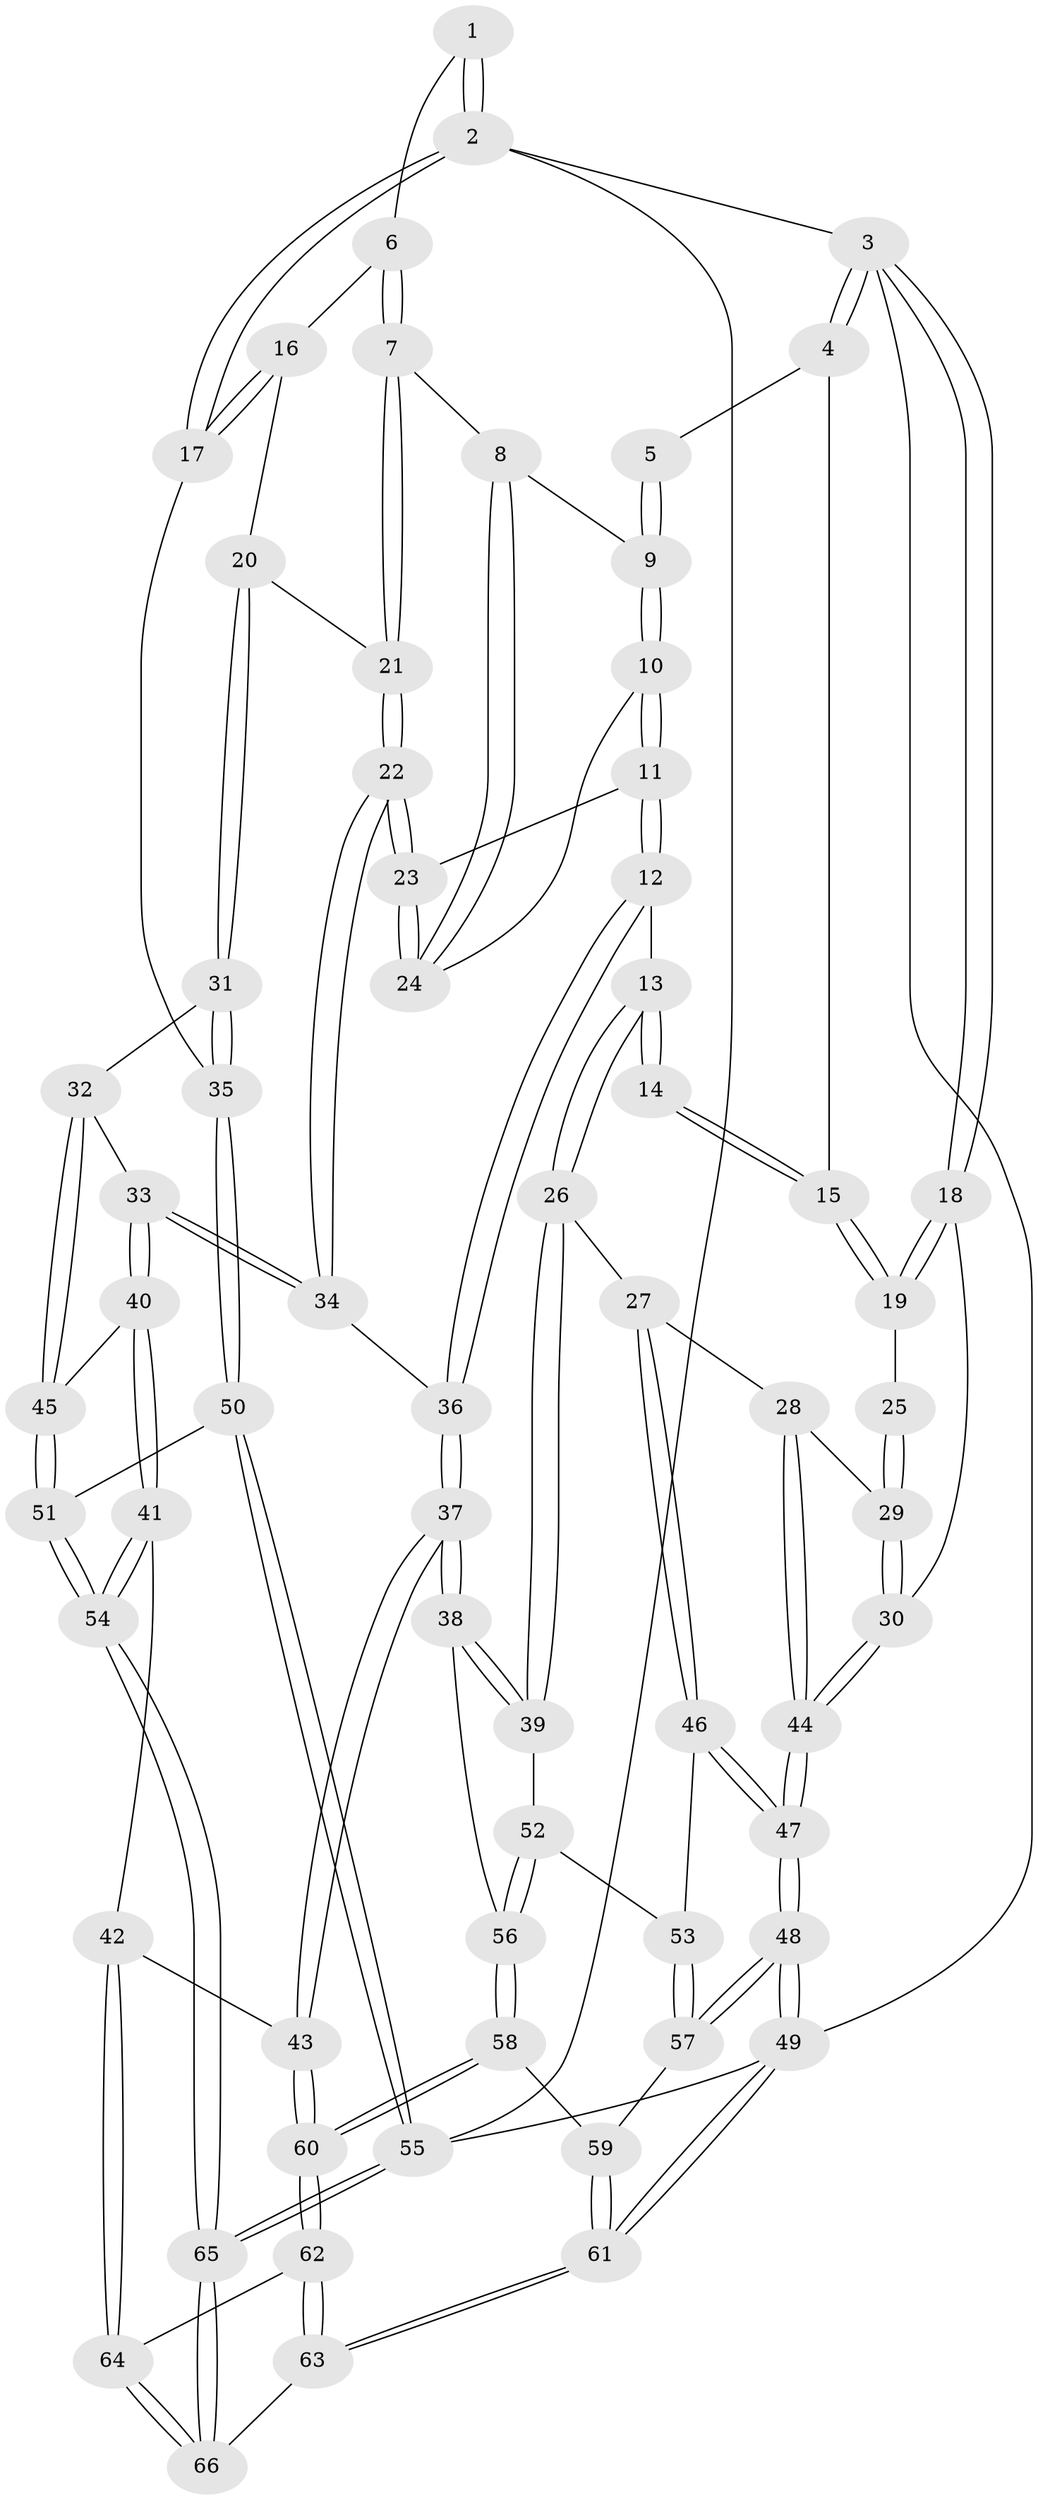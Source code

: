 // Generated by graph-tools (version 1.1) at 2025/11/02/27/25 16:11:53]
// undirected, 66 vertices, 162 edges
graph export_dot {
graph [start="1"]
  node [color=gray90,style=filled];
  1 [pos="+0.6562750449465958+0"];
  2 [pos="+1+0"];
  3 [pos="+0+0"];
  4 [pos="+0.2802117609548884+0"];
  5 [pos="+0.38274665352674275+0"];
  6 [pos="+0.7022777335035918+0.04571888729754642"];
  7 [pos="+0.6572748791238798+0.15804374141362654"];
  8 [pos="+0.6073421765376663+0.20426810270096574"];
  9 [pos="+0.4806000546118951+0.20118452679134569"];
  10 [pos="+0.46333304382891166+0.23346779164409565"];
  11 [pos="+0.3990517835603978+0.3368808247666878"];
  12 [pos="+0.39010578423313164+0.34424128532381115"];
  13 [pos="+0.3399373176754784+0.35919700801282783"];
  14 [pos="+0.19863292478934896+0.18231866263043192"];
  15 [pos="+0.21893730872728176+0.05527769144959121"];
  16 [pos="+0.8375008020591994+0.15516450439528973"];
  17 [pos="+1+0"];
  18 [pos="+0+0.12929012756916697"];
  19 [pos="+0+0.14830865397076942"];
  20 [pos="+0.8263273566536158+0.3164962959362489"];
  21 [pos="+0.8177029052338961+0.31772443356452246"];
  22 [pos="+0.6772739837495003+0.38352325877776117"];
  23 [pos="+0.655843532380147+0.3631641698863431"];
  24 [pos="+0.6525347773773178+0.35436541033513097"];
  25 [pos="+0.1303987077570192+0.22013571509121194"];
  26 [pos="+0.2833967783752863+0.4664457685057496"];
  27 [pos="+0.13487119606610254+0.4737250960381846"];
  28 [pos="+0.11536886873595402+0.4604404305295215"];
  29 [pos="+0.07836354763260067+0.3145360586202644"];
  30 [pos="+0+0.33311674174883577"];
  31 [pos="+1+0.40843090878862814"];
  32 [pos="+0.839846452116762+0.5188819760095036"];
  33 [pos="+0.6664707289363516+0.4552125006505348"];
  34 [pos="+0.6632369656223642+0.4454980714817234"];
  35 [pos="+1+0.41703653390434237"];
  36 [pos="+0.525346512411755+0.47384903481889606"];
  37 [pos="+0.4576706214978205+0.7022467912658816"];
  38 [pos="+0.37855136878829126+0.6605893752629171"];
  39 [pos="+0.3348061139210398+0.6024208845900499"];
  40 [pos="+0.6663222473309361+0.5011857864112814"];
  41 [pos="+0.5840507275307959+0.744838823195808"];
  42 [pos="+0.5471065006144099+0.7499281123325025"];
  43 [pos="+0.4665663516747545+0.7110682720822568"];
  44 [pos="+0+0.46597188796162287"];
  45 [pos="+0.7992658555767634+0.5980552629979543"];
  46 [pos="+0.06857514266382062+0.6532053942484429"];
  47 [pos="+0+0.6594381330336154"];
  48 [pos="+0+1"];
  49 [pos="+0+1"];
  50 [pos="+1+0.6998985959588049"];
  51 [pos="+0.7914668983360574+0.7528747287896812"];
  52 [pos="+0.11991399679907687+0.6660467039321121"];
  53 [pos="+0.08000276442232213+0.6639236599595731"];
  54 [pos="+0.7422864412846114+0.7850153142333698"];
  55 [pos="+1+1"];
  56 [pos="+0.24183933194030957+0.754289416727365"];
  57 [pos="+0.09714298351778997+0.753051972722082"];
  58 [pos="+0.18600817985146983+0.8351919385332245"];
  59 [pos="+0.17547740637890905+0.836707983727177"];
  60 [pos="+0.2924195281448036+0.9157098228550236"];
  61 [pos="+0+1"];
  62 [pos="+0.2941447240333583+0.92614911955859"];
  63 [pos="+0.2295731063039643+1"];
  64 [pos="+0.503463337401515+0.9617904686725471"];
  65 [pos="+0.8777688761754636+1"];
  66 [pos="+0.5239501468497563+1"];
  1 -- 2;
  1 -- 2;
  1 -- 6;
  2 -- 3;
  2 -- 17;
  2 -- 17;
  2 -- 55;
  3 -- 4;
  3 -- 4;
  3 -- 18;
  3 -- 18;
  3 -- 49;
  4 -- 5;
  4 -- 15;
  5 -- 9;
  5 -- 9;
  6 -- 7;
  6 -- 7;
  6 -- 16;
  7 -- 8;
  7 -- 21;
  7 -- 21;
  8 -- 9;
  8 -- 24;
  8 -- 24;
  9 -- 10;
  9 -- 10;
  10 -- 11;
  10 -- 11;
  10 -- 24;
  11 -- 12;
  11 -- 12;
  11 -- 23;
  12 -- 13;
  12 -- 36;
  12 -- 36;
  13 -- 14;
  13 -- 14;
  13 -- 26;
  13 -- 26;
  14 -- 15;
  14 -- 15;
  15 -- 19;
  15 -- 19;
  16 -- 17;
  16 -- 17;
  16 -- 20;
  17 -- 35;
  18 -- 19;
  18 -- 19;
  18 -- 30;
  19 -- 25;
  20 -- 21;
  20 -- 31;
  20 -- 31;
  21 -- 22;
  21 -- 22;
  22 -- 23;
  22 -- 23;
  22 -- 34;
  22 -- 34;
  23 -- 24;
  23 -- 24;
  25 -- 29;
  25 -- 29;
  26 -- 27;
  26 -- 39;
  26 -- 39;
  27 -- 28;
  27 -- 46;
  27 -- 46;
  28 -- 29;
  28 -- 44;
  28 -- 44;
  29 -- 30;
  29 -- 30;
  30 -- 44;
  30 -- 44;
  31 -- 32;
  31 -- 35;
  31 -- 35;
  32 -- 33;
  32 -- 45;
  32 -- 45;
  33 -- 34;
  33 -- 34;
  33 -- 40;
  33 -- 40;
  34 -- 36;
  35 -- 50;
  35 -- 50;
  36 -- 37;
  36 -- 37;
  37 -- 38;
  37 -- 38;
  37 -- 43;
  37 -- 43;
  38 -- 39;
  38 -- 39;
  38 -- 56;
  39 -- 52;
  40 -- 41;
  40 -- 41;
  40 -- 45;
  41 -- 42;
  41 -- 54;
  41 -- 54;
  42 -- 43;
  42 -- 64;
  42 -- 64;
  43 -- 60;
  43 -- 60;
  44 -- 47;
  44 -- 47;
  45 -- 51;
  45 -- 51;
  46 -- 47;
  46 -- 47;
  46 -- 53;
  47 -- 48;
  47 -- 48;
  48 -- 49;
  48 -- 49;
  48 -- 57;
  48 -- 57;
  49 -- 61;
  49 -- 61;
  49 -- 55;
  50 -- 51;
  50 -- 55;
  50 -- 55;
  51 -- 54;
  51 -- 54;
  52 -- 53;
  52 -- 56;
  52 -- 56;
  53 -- 57;
  53 -- 57;
  54 -- 65;
  54 -- 65;
  55 -- 65;
  55 -- 65;
  56 -- 58;
  56 -- 58;
  57 -- 59;
  58 -- 59;
  58 -- 60;
  58 -- 60;
  59 -- 61;
  59 -- 61;
  60 -- 62;
  60 -- 62;
  61 -- 63;
  61 -- 63;
  62 -- 63;
  62 -- 63;
  62 -- 64;
  63 -- 66;
  64 -- 66;
  64 -- 66;
  65 -- 66;
  65 -- 66;
}
